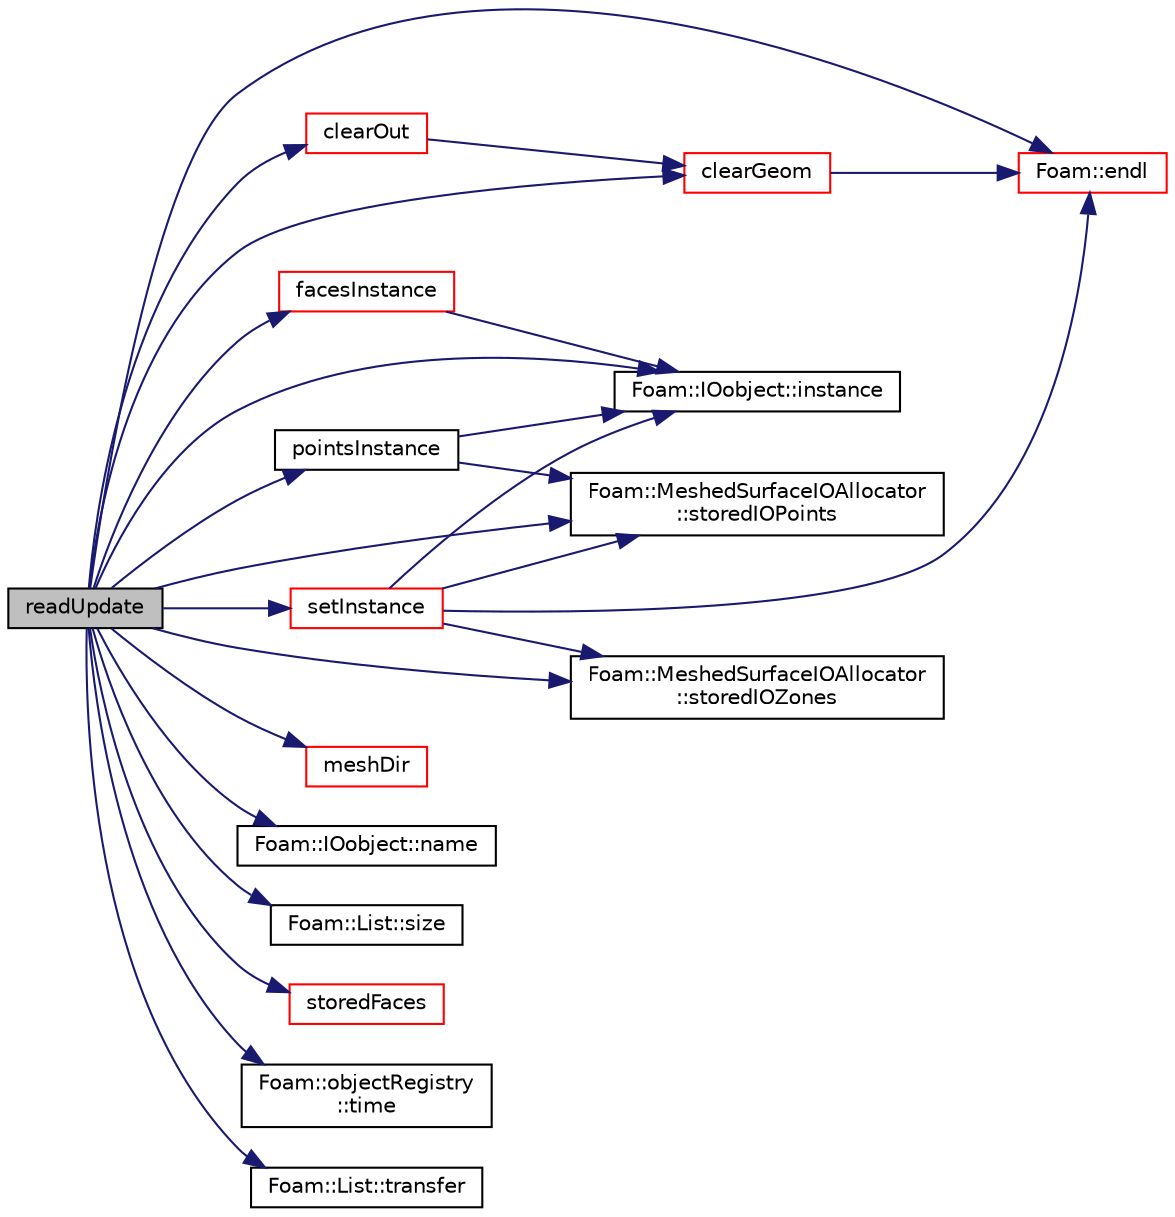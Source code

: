 digraph "readUpdate"
{
  bgcolor="transparent";
  edge [fontname="Helvetica",fontsize="10",labelfontname="Helvetica",labelfontsize="10"];
  node [fontname="Helvetica",fontsize="10",shape=record];
  rankdir="LR";
  Node1 [label="readUpdate",height=0.2,width=0.4,color="black", fillcolor="grey75", style="filled", fontcolor="black"];
  Node1 -> Node2 [color="midnightblue",fontsize="10",style="solid",fontname="Helvetica"];
  Node2 [label="clearGeom",height=0.2,width=0.4,color="red",URL="$a02594.html#a499a7f858dc495c47b618e168fec6372",tooltip="Clear geometry. "];
  Node2 -> Node3 [color="midnightblue",fontsize="10",style="solid",fontname="Helvetica"];
  Node3 [label="Foam::endl",height=0.2,width=0.4,color="red",URL="$a10909.html#a2db8fe02a0d3909e9351bb4275b23ce4",tooltip="Add newline and flush stream. "];
  Node1 -> Node4 [color="midnightblue",fontsize="10",style="solid",fontname="Helvetica"];
  Node4 [label="clearOut",height=0.2,width=0.4,color="red",URL="$a02594.html#af320697688df08f1438d37a86bcaf25d",tooltip="Clear all geometry and addressing unnecessary for CFD. "];
  Node4 -> Node2 [color="midnightblue",fontsize="10",style="solid",fontname="Helvetica"];
  Node1 -> Node3 [color="midnightblue",fontsize="10",style="solid",fontname="Helvetica"];
  Node1 -> Node5 [color="midnightblue",fontsize="10",style="solid",fontname="Helvetica"];
  Node5 [label="facesInstance",height=0.2,width=0.4,color="red",URL="$a02594.html#a8a91e85dc9825a7ae05720d4e7b48f2a",tooltip="Return the current instance directory for faces. "];
  Node5 -> Node6 [color="midnightblue",fontsize="10",style="solid",fontname="Helvetica"];
  Node6 [label="Foam::IOobject::instance",height=0.2,width=0.4,color="black",URL="$a01203.html#a927868ca22fb186135659bc0acadd47b"];
  Node1 -> Node6 [color="midnightblue",fontsize="10",style="solid",fontname="Helvetica"];
  Node1 -> Node7 [color="midnightblue",fontsize="10",style="solid",fontname="Helvetica"];
  Node7 [label="meshDir",height=0.2,width=0.4,color="red",URL="$a02594.html#a87a6595c8e3b4ca9b3f3fbde00309c16",tooltip="Return the local mesh directory (dbDir()/meshSubDir) "];
  Node1 -> Node8 [color="midnightblue",fontsize="10",style="solid",fontname="Helvetica"];
  Node8 [label="Foam::IOobject::name",height=0.2,width=0.4,color="black",URL="$a01203.html#a75b72488d2e82151b025744974919d5d",tooltip="Return name. "];
  Node1 -> Node9 [color="midnightblue",fontsize="10",style="solid",fontname="Helvetica"];
  Node9 [label="pointsInstance",height=0.2,width=0.4,color="black",URL="$a02594.html#a53d666389621432730eebcc16566c363",tooltip="Return the current instance directory for points. "];
  Node9 -> Node6 [color="midnightblue",fontsize="10",style="solid",fontname="Helvetica"];
  Node9 -> Node10 [color="midnightblue",fontsize="10",style="solid",fontname="Helvetica"];
  Node10 [label="Foam::MeshedSurfaceIOAllocator\l::storedIOPoints",height=0.2,width=0.4,color="black",URL="$a01504.html#a69983b29a92c5212a8c4c8fecf195455",tooltip="Non-const access to the points. "];
  Node1 -> Node11 [color="midnightblue",fontsize="10",style="solid",fontname="Helvetica"];
  Node11 [label="setInstance",height=0.2,width=0.4,color="red",URL="$a02594.html#add9813891a074bebd77384af1717b0bf",tooltip="Set the instance for mesh files. "];
  Node11 -> Node3 [color="midnightblue",fontsize="10",style="solid",fontname="Helvetica"];
  Node11 -> Node6 [color="midnightblue",fontsize="10",style="solid",fontname="Helvetica"];
  Node11 -> Node10 [color="midnightblue",fontsize="10",style="solid",fontname="Helvetica"];
  Node11 -> Node12 [color="midnightblue",fontsize="10",style="solid",fontname="Helvetica"];
  Node12 [label="Foam::MeshedSurfaceIOAllocator\l::storedIOZones",height=0.2,width=0.4,color="black",URL="$a01504.html#ad588ffc8b79f669ddf3c227f0426f32f",tooltip="Non-const access to the zones. "];
  Node1 -> Node13 [color="midnightblue",fontsize="10",style="solid",fontname="Helvetica"];
  Node13 [label="Foam::List::size",height=0.2,width=0.4,color="black",URL="$a01397.html#a8a5f6fa29bd4b500caf186f60245b384",tooltip="Override size to be inconsistent with allocated storage. "];
  Node1 -> Node14 [color="midnightblue",fontsize="10",style="solid",fontname="Helvetica"];
  Node14 [label="storedFaces",height=0.2,width=0.4,color="red",URL="$a02594.html#ac9f24178e4c011c8d21bbfbf73a8b61b",tooltip="Non-const access to the faces. "];
  Node1 -> Node10 [color="midnightblue",fontsize="10",style="solid",fontname="Helvetica"];
  Node1 -> Node12 [color="midnightblue",fontsize="10",style="solid",fontname="Helvetica"];
  Node1 -> Node15 [color="midnightblue",fontsize="10",style="solid",fontname="Helvetica"];
  Node15 [label="Foam::objectRegistry\l::time",height=0.2,width=0.4,color="black",URL="$a01734.html#a48fcf6de2789aff6b430b5fc1a05693f",tooltip="Return time. "];
  Node1 -> Node16 [color="midnightblue",fontsize="10",style="solid",fontname="Helvetica"];
  Node16 [label="Foam::List::transfer",height=0.2,width=0.4,color="black",URL="$a01397.html#a25ad1d2084d16b234b0cf91c07e832c0",tooltip="Transfer the contents of the argument List into this list. "];
}
